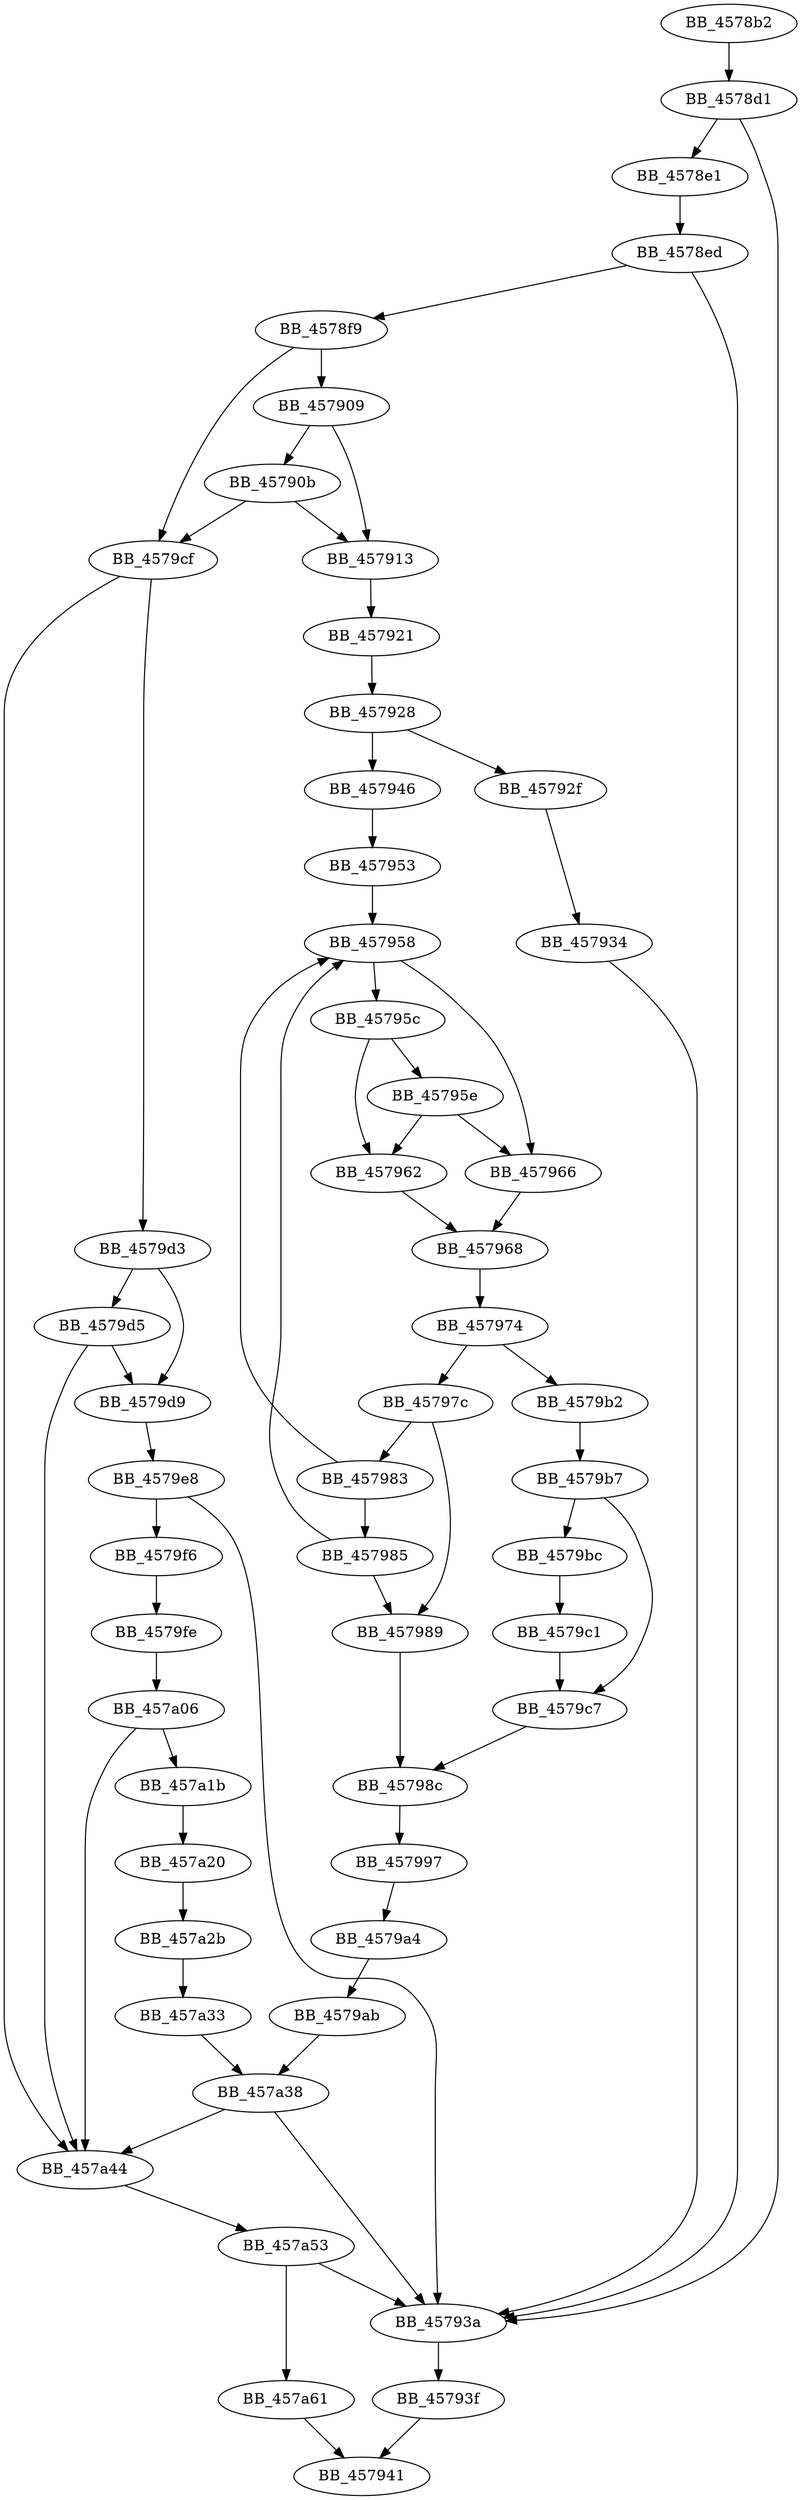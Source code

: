 DiGraph sub_4578B2{
BB_4578b2->BB_4578d1
BB_4578d1->BB_4578e1
BB_4578d1->BB_45793a
BB_4578e1->BB_4578ed
BB_4578ed->BB_4578f9
BB_4578ed->BB_45793a
BB_4578f9->BB_457909
BB_4578f9->BB_4579cf
BB_457909->BB_45790b
BB_457909->BB_457913
BB_45790b->BB_457913
BB_45790b->BB_4579cf
BB_457913->BB_457921
BB_457921->BB_457928
BB_457928->BB_45792f
BB_457928->BB_457946
BB_45792f->BB_457934
BB_457934->BB_45793a
BB_45793a->BB_45793f
BB_45793f->BB_457941
BB_457946->BB_457953
BB_457953->BB_457958
BB_457958->BB_45795c
BB_457958->BB_457966
BB_45795c->BB_45795e
BB_45795c->BB_457962
BB_45795e->BB_457962
BB_45795e->BB_457966
BB_457962->BB_457968
BB_457966->BB_457968
BB_457968->BB_457974
BB_457974->BB_45797c
BB_457974->BB_4579b2
BB_45797c->BB_457983
BB_45797c->BB_457989
BB_457983->BB_457958
BB_457983->BB_457985
BB_457985->BB_457958
BB_457985->BB_457989
BB_457989->BB_45798c
BB_45798c->BB_457997
BB_457997->BB_4579a4
BB_4579a4->BB_4579ab
BB_4579ab->BB_457a38
BB_4579b2->BB_4579b7
BB_4579b7->BB_4579bc
BB_4579b7->BB_4579c7
BB_4579bc->BB_4579c1
BB_4579c1->BB_4579c7
BB_4579c7->BB_45798c
BB_4579cf->BB_4579d3
BB_4579cf->BB_457a44
BB_4579d3->BB_4579d5
BB_4579d3->BB_4579d9
BB_4579d5->BB_4579d9
BB_4579d5->BB_457a44
BB_4579d9->BB_4579e8
BB_4579e8->BB_45793a
BB_4579e8->BB_4579f6
BB_4579f6->BB_4579fe
BB_4579fe->BB_457a06
BB_457a06->BB_457a1b
BB_457a06->BB_457a44
BB_457a1b->BB_457a20
BB_457a20->BB_457a2b
BB_457a2b->BB_457a33
BB_457a33->BB_457a38
BB_457a38->BB_45793a
BB_457a38->BB_457a44
BB_457a44->BB_457a53
BB_457a53->BB_45793a
BB_457a53->BB_457a61
BB_457a61->BB_457941
}
